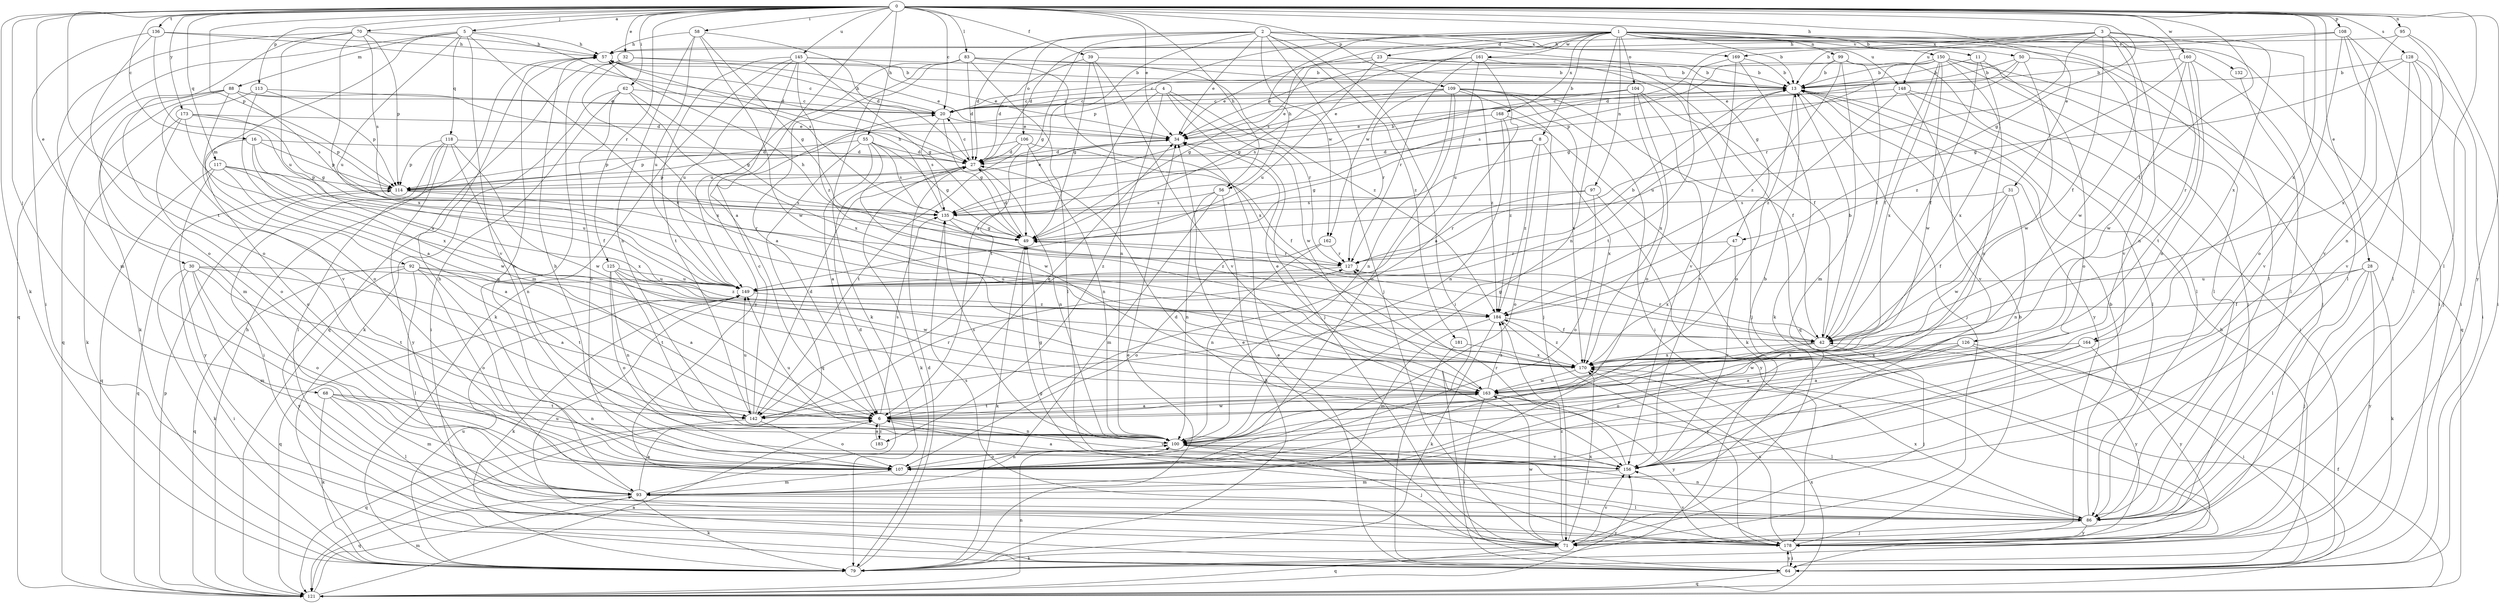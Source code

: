 strict digraph  {
0;
1;
2;
3;
4;
5;
6;
8;
11;
13;
16;
20;
23;
27;
28;
30;
31;
32;
34;
39;
42;
47;
49;
50;
55;
56;
57;
58;
62;
64;
68;
70;
71;
79;
83;
86;
88;
92;
93;
95;
97;
99;
100;
104;
106;
107;
108;
109;
113;
114;
117;
118;
121;
125;
126;
127;
128;
132;
135;
136;
142;
145;
148;
149;
150;
156;
160;
161;
162;
163;
164;
168;
169;
170;
173;
178;
181;
183;
184;
0 -> 5  [label=a];
0 -> 6  [label=a];
0 -> 16  [label=c];
0 -> 20  [label=c];
0 -> 28  [label=e];
0 -> 30  [label=e];
0 -> 31  [label=e];
0 -> 32  [label=e];
0 -> 34  [label=e];
0 -> 39  [label=f];
0 -> 42  [label=f];
0 -> 47  [label=g];
0 -> 50  [label=h];
0 -> 55  [label=h];
0 -> 56  [label=h];
0 -> 58  [label=i];
0 -> 62  [label=i];
0 -> 68  [label=j];
0 -> 70  [label=j];
0 -> 79  [label=k];
0 -> 83  [label=l];
0 -> 86  [label=l];
0 -> 95  [label=n];
0 -> 108  [label=p];
0 -> 109  [label=p];
0 -> 113  [label=p];
0 -> 114  [label=p];
0 -> 117  [label=q];
0 -> 125  [label=r];
0 -> 128  [label=s];
0 -> 136  [label=t];
0 -> 142  [label=t];
0 -> 145  [label=u];
0 -> 160  [label=w];
0 -> 164  [label=x];
0 -> 173  [label=y];
0 -> 178  [label=y];
1 -> 8  [label=b];
1 -> 11  [label=b];
1 -> 13  [label=b];
1 -> 23  [label=d];
1 -> 27  [label=d];
1 -> 56  [label=h];
1 -> 64  [label=i];
1 -> 86  [label=l];
1 -> 97  [label=n];
1 -> 99  [label=n];
1 -> 100  [label=n];
1 -> 104  [label=o];
1 -> 114  [label=p];
1 -> 132  [label=s];
1 -> 135  [label=s];
1 -> 150  [label=v];
1 -> 156  [label=v];
1 -> 161  [label=w];
1 -> 162  [label=w];
1 -> 164  [label=x];
1 -> 168  [label=x];
2 -> 6  [label=a];
2 -> 27  [label=d];
2 -> 34  [label=e];
2 -> 47  [label=g];
2 -> 49  [label=g];
2 -> 64  [label=i];
2 -> 71  [label=j];
2 -> 106  [label=o];
2 -> 148  [label=u];
2 -> 162  [label=w];
2 -> 169  [label=x];
2 -> 181  [label=z];
3 -> 27  [label=d];
3 -> 42  [label=f];
3 -> 86  [label=l];
3 -> 100  [label=n];
3 -> 126  [label=r];
3 -> 127  [label=r];
3 -> 148  [label=u];
3 -> 163  [label=w];
3 -> 169  [label=x];
4 -> 20  [label=c];
4 -> 71  [label=j];
4 -> 127  [label=r];
4 -> 142  [label=t];
4 -> 163  [label=w];
4 -> 183  [label=z];
5 -> 57  [label=h];
5 -> 88  [label=m];
5 -> 92  [label=m];
5 -> 118  [label=q];
5 -> 121  [label=q];
5 -> 135  [label=s];
5 -> 149  [label=u];
5 -> 156  [label=v];
5 -> 170  [label=x];
6 -> 34  [label=e];
6 -> 100  [label=n];
6 -> 135  [label=s];
6 -> 156  [label=v];
6 -> 163  [label=w];
6 -> 183  [label=z];
8 -> 27  [label=d];
8 -> 49  [label=g];
8 -> 107  [label=o];
8 -> 170  [label=x];
8 -> 184  [label=z];
11 -> 13  [label=b];
11 -> 42  [label=f];
11 -> 107  [label=o];
11 -> 170  [label=x];
13 -> 20  [label=c];
13 -> 71  [label=j];
13 -> 107  [label=o];
13 -> 149  [label=u];
13 -> 178  [label=y];
16 -> 27  [label=d];
16 -> 42  [label=f];
16 -> 107  [label=o];
16 -> 114  [label=p];
16 -> 163  [label=w];
20 -> 34  [label=e];
20 -> 49  [label=g];
20 -> 57  [label=h];
20 -> 135  [label=s];
23 -> 13  [label=b];
23 -> 34  [label=e];
23 -> 42  [label=f];
23 -> 49  [label=g];
23 -> 149  [label=u];
27 -> 13  [label=b];
27 -> 20  [label=c];
27 -> 79  [label=k];
27 -> 100  [label=n];
27 -> 114  [label=p];
28 -> 42  [label=f];
28 -> 71  [label=j];
28 -> 79  [label=k];
28 -> 86  [label=l];
28 -> 149  [label=u];
28 -> 178  [label=y];
30 -> 6  [label=a];
30 -> 64  [label=i];
30 -> 79  [label=k];
30 -> 93  [label=m];
30 -> 107  [label=o];
30 -> 142  [label=t];
30 -> 149  [label=u];
31 -> 42  [label=f];
31 -> 100  [label=n];
31 -> 135  [label=s];
31 -> 163  [label=w];
32 -> 13  [label=b];
32 -> 34  [label=e];
32 -> 93  [label=m];
32 -> 121  [label=q];
32 -> 170  [label=x];
34 -> 27  [label=d];
39 -> 13  [label=b];
39 -> 27  [label=d];
39 -> 49  [label=g];
39 -> 100  [label=n];
39 -> 156  [label=v];
42 -> 13  [label=b];
42 -> 49  [label=g];
42 -> 71  [label=j];
42 -> 107  [label=o];
42 -> 127  [label=r];
42 -> 170  [label=x];
47 -> 127  [label=r];
47 -> 156  [label=v];
47 -> 170  [label=x];
49 -> 27  [label=d];
49 -> 79  [label=k];
49 -> 127  [label=r];
50 -> 13  [label=b];
50 -> 34  [label=e];
50 -> 71  [label=j];
50 -> 114  [label=p];
50 -> 163  [label=w];
55 -> 6  [label=a];
55 -> 27  [label=d];
55 -> 49  [label=g];
55 -> 114  [label=p];
55 -> 121  [label=q];
55 -> 135  [label=s];
55 -> 163  [label=w];
56 -> 79  [label=k];
56 -> 93  [label=m];
56 -> 100  [label=n];
56 -> 135  [label=s];
57 -> 13  [label=b];
57 -> 20  [label=c];
57 -> 107  [label=o];
58 -> 27  [label=d];
58 -> 49  [label=g];
58 -> 57  [label=h];
58 -> 100  [label=n];
58 -> 149  [label=u];
58 -> 163  [label=w];
62 -> 20  [label=c];
62 -> 49  [label=g];
62 -> 64  [label=i];
62 -> 79  [label=k];
62 -> 107  [label=o];
62 -> 170  [label=x];
64 -> 13  [label=b];
64 -> 34  [label=e];
64 -> 121  [label=q];
64 -> 178  [label=y];
68 -> 79  [label=k];
68 -> 86  [label=l];
68 -> 93  [label=m];
68 -> 100  [label=n];
68 -> 142  [label=t];
70 -> 6  [label=a];
70 -> 57  [label=h];
70 -> 93  [label=m];
70 -> 107  [label=o];
70 -> 114  [label=p];
70 -> 135  [label=s];
70 -> 170  [label=x];
71 -> 34  [label=e];
71 -> 79  [label=k];
71 -> 121  [label=q];
71 -> 135  [label=s];
71 -> 149  [label=u];
71 -> 156  [label=v];
71 -> 163  [label=w];
71 -> 170  [label=x];
71 -> 184  [label=z];
79 -> 27  [label=d];
79 -> 34  [label=e];
79 -> 149  [label=u];
83 -> 6  [label=a];
83 -> 13  [label=b];
83 -> 27  [label=d];
83 -> 79  [label=k];
83 -> 86  [label=l];
83 -> 149  [label=u];
83 -> 170  [label=x];
83 -> 184  [label=z];
86 -> 13  [label=b];
86 -> 71  [label=j];
86 -> 100  [label=n];
86 -> 170  [label=x];
86 -> 178  [label=y];
88 -> 20  [label=c];
88 -> 27  [label=d];
88 -> 79  [label=k];
88 -> 93  [label=m];
88 -> 107  [label=o];
88 -> 121  [label=q];
88 -> 135  [label=s];
92 -> 6  [label=a];
92 -> 86  [label=l];
92 -> 107  [label=o];
92 -> 121  [label=q];
92 -> 142  [label=t];
92 -> 149  [label=u];
92 -> 178  [label=y];
93 -> 6  [label=a];
93 -> 27  [label=d];
93 -> 57  [label=h];
93 -> 79  [label=k];
93 -> 86  [label=l];
93 -> 121  [label=q];
95 -> 57  [label=h];
95 -> 64  [label=i];
95 -> 100  [label=n];
95 -> 170  [label=x];
97 -> 107  [label=o];
97 -> 127  [label=r];
97 -> 135  [label=s];
97 -> 178  [label=y];
99 -> 13  [label=b];
99 -> 20  [label=c];
99 -> 42  [label=f];
99 -> 86  [label=l];
99 -> 93  [label=m];
99 -> 184  [label=z];
100 -> 49  [label=g];
100 -> 71  [label=j];
100 -> 86  [label=l];
100 -> 107  [label=o];
100 -> 135  [label=s];
100 -> 149  [label=u];
100 -> 156  [label=v];
104 -> 20  [label=c];
104 -> 34  [label=e];
104 -> 71  [label=j];
104 -> 107  [label=o];
104 -> 135  [label=s];
104 -> 156  [label=v];
104 -> 170  [label=x];
106 -> 27  [label=d];
106 -> 42  [label=f];
106 -> 100  [label=n];
106 -> 114  [label=p];
106 -> 142  [label=t];
107 -> 93  [label=m];
107 -> 100  [label=n];
108 -> 13  [label=b];
108 -> 57  [label=h];
108 -> 64  [label=i];
108 -> 86  [label=l];
108 -> 107  [label=o];
108 -> 156  [label=v];
109 -> 20  [label=c];
109 -> 34  [label=e];
109 -> 42  [label=f];
109 -> 64  [label=i];
109 -> 71  [label=j];
109 -> 100  [label=n];
109 -> 107  [label=o];
109 -> 127  [label=r];
109 -> 170  [label=x];
109 -> 184  [label=z];
113 -> 6  [label=a];
113 -> 20  [label=c];
113 -> 114  [label=p];
113 -> 156  [label=v];
114 -> 34  [label=e];
114 -> 121  [label=q];
114 -> 127  [label=r];
114 -> 135  [label=s];
117 -> 6  [label=a];
117 -> 114  [label=p];
117 -> 121  [label=q];
117 -> 149  [label=u];
117 -> 170  [label=x];
117 -> 178  [label=y];
118 -> 27  [label=d];
118 -> 64  [label=i];
118 -> 86  [label=l];
118 -> 100  [label=n];
118 -> 114  [label=p];
118 -> 163  [label=w];
118 -> 178  [label=y];
121 -> 6  [label=a];
121 -> 42  [label=f];
121 -> 57  [label=h];
121 -> 93  [label=m];
121 -> 100  [label=n];
121 -> 114  [label=p];
121 -> 156  [label=v];
121 -> 170  [label=x];
125 -> 100  [label=n];
125 -> 107  [label=o];
125 -> 142  [label=t];
125 -> 149  [label=u];
125 -> 163  [label=w];
125 -> 184  [label=z];
126 -> 6  [label=a];
126 -> 64  [label=i];
126 -> 163  [label=w];
126 -> 170  [label=x];
126 -> 178  [label=y];
127 -> 57  [label=h];
127 -> 149  [label=u];
128 -> 13  [label=b];
128 -> 49  [label=g];
128 -> 64  [label=i];
128 -> 71  [label=j];
128 -> 86  [label=l];
128 -> 156  [label=v];
132 -> 86  [label=l];
135 -> 49  [label=g];
135 -> 57  [label=h];
135 -> 184  [label=z];
136 -> 27  [label=d];
136 -> 57  [label=h];
136 -> 64  [label=i];
136 -> 107  [label=o];
136 -> 149  [label=u];
142 -> 20  [label=c];
142 -> 27  [label=d];
142 -> 107  [label=o];
142 -> 121  [label=q];
142 -> 127  [label=r];
142 -> 149  [label=u];
145 -> 13  [label=b];
145 -> 34  [label=e];
145 -> 49  [label=g];
145 -> 79  [label=k];
145 -> 142  [label=t];
145 -> 149  [label=u];
145 -> 178  [label=y];
145 -> 184  [label=z];
148 -> 20  [label=c];
148 -> 64  [label=i];
148 -> 86  [label=l];
148 -> 156  [label=v];
148 -> 184  [label=z];
149 -> 13  [label=b];
149 -> 79  [label=k];
149 -> 121  [label=q];
149 -> 184  [label=z];
150 -> 13  [label=b];
150 -> 42  [label=f];
150 -> 49  [label=g];
150 -> 71  [label=j];
150 -> 86  [label=l];
150 -> 100  [label=n];
150 -> 121  [label=q];
150 -> 135  [label=s];
150 -> 163  [label=w];
150 -> 170  [label=x];
156 -> 6  [label=a];
156 -> 13  [label=b];
156 -> 27  [label=d];
156 -> 57  [label=h];
156 -> 93  [label=m];
156 -> 127  [label=r];
160 -> 13  [label=b];
160 -> 100  [label=n];
160 -> 142  [label=t];
160 -> 156  [label=v];
160 -> 163  [label=w];
160 -> 184  [label=z];
161 -> 6  [label=a];
161 -> 13  [label=b];
161 -> 34  [label=e];
161 -> 49  [label=g];
161 -> 121  [label=q];
161 -> 127  [label=r];
161 -> 149  [label=u];
162 -> 100  [label=n];
162 -> 107  [label=o];
162 -> 127  [label=r];
163 -> 6  [label=a];
163 -> 34  [label=e];
163 -> 64  [label=i];
163 -> 86  [label=l];
163 -> 142  [label=t];
163 -> 178  [label=y];
163 -> 184  [label=z];
164 -> 6  [label=a];
164 -> 107  [label=o];
164 -> 170  [label=x];
164 -> 178  [label=y];
168 -> 34  [label=e];
168 -> 79  [label=k];
168 -> 100  [label=n];
168 -> 184  [label=z];
169 -> 13  [label=b];
169 -> 79  [label=k];
169 -> 142  [label=t];
169 -> 156  [label=v];
170 -> 163  [label=w];
170 -> 184  [label=z];
173 -> 34  [label=e];
173 -> 49  [label=g];
173 -> 79  [label=k];
173 -> 107  [label=o];
173 -> 114  [label=p];
173 -> 170  [label=x];
178 -> 13  [label=b];
178 -> 49  [label=g];
178 -> 64  [label=i];
178 -> 156  [label=v];
178 -> 170  [label=x];
181 -> 64  [label=i];
181 -> 170  [label=x];
183 -> 6  [label=a];
184 -> 42  [label=f];
184 -> 79  [label=k];
184 -> 93  [label=m];
184 -> 178  [label=y];
}
